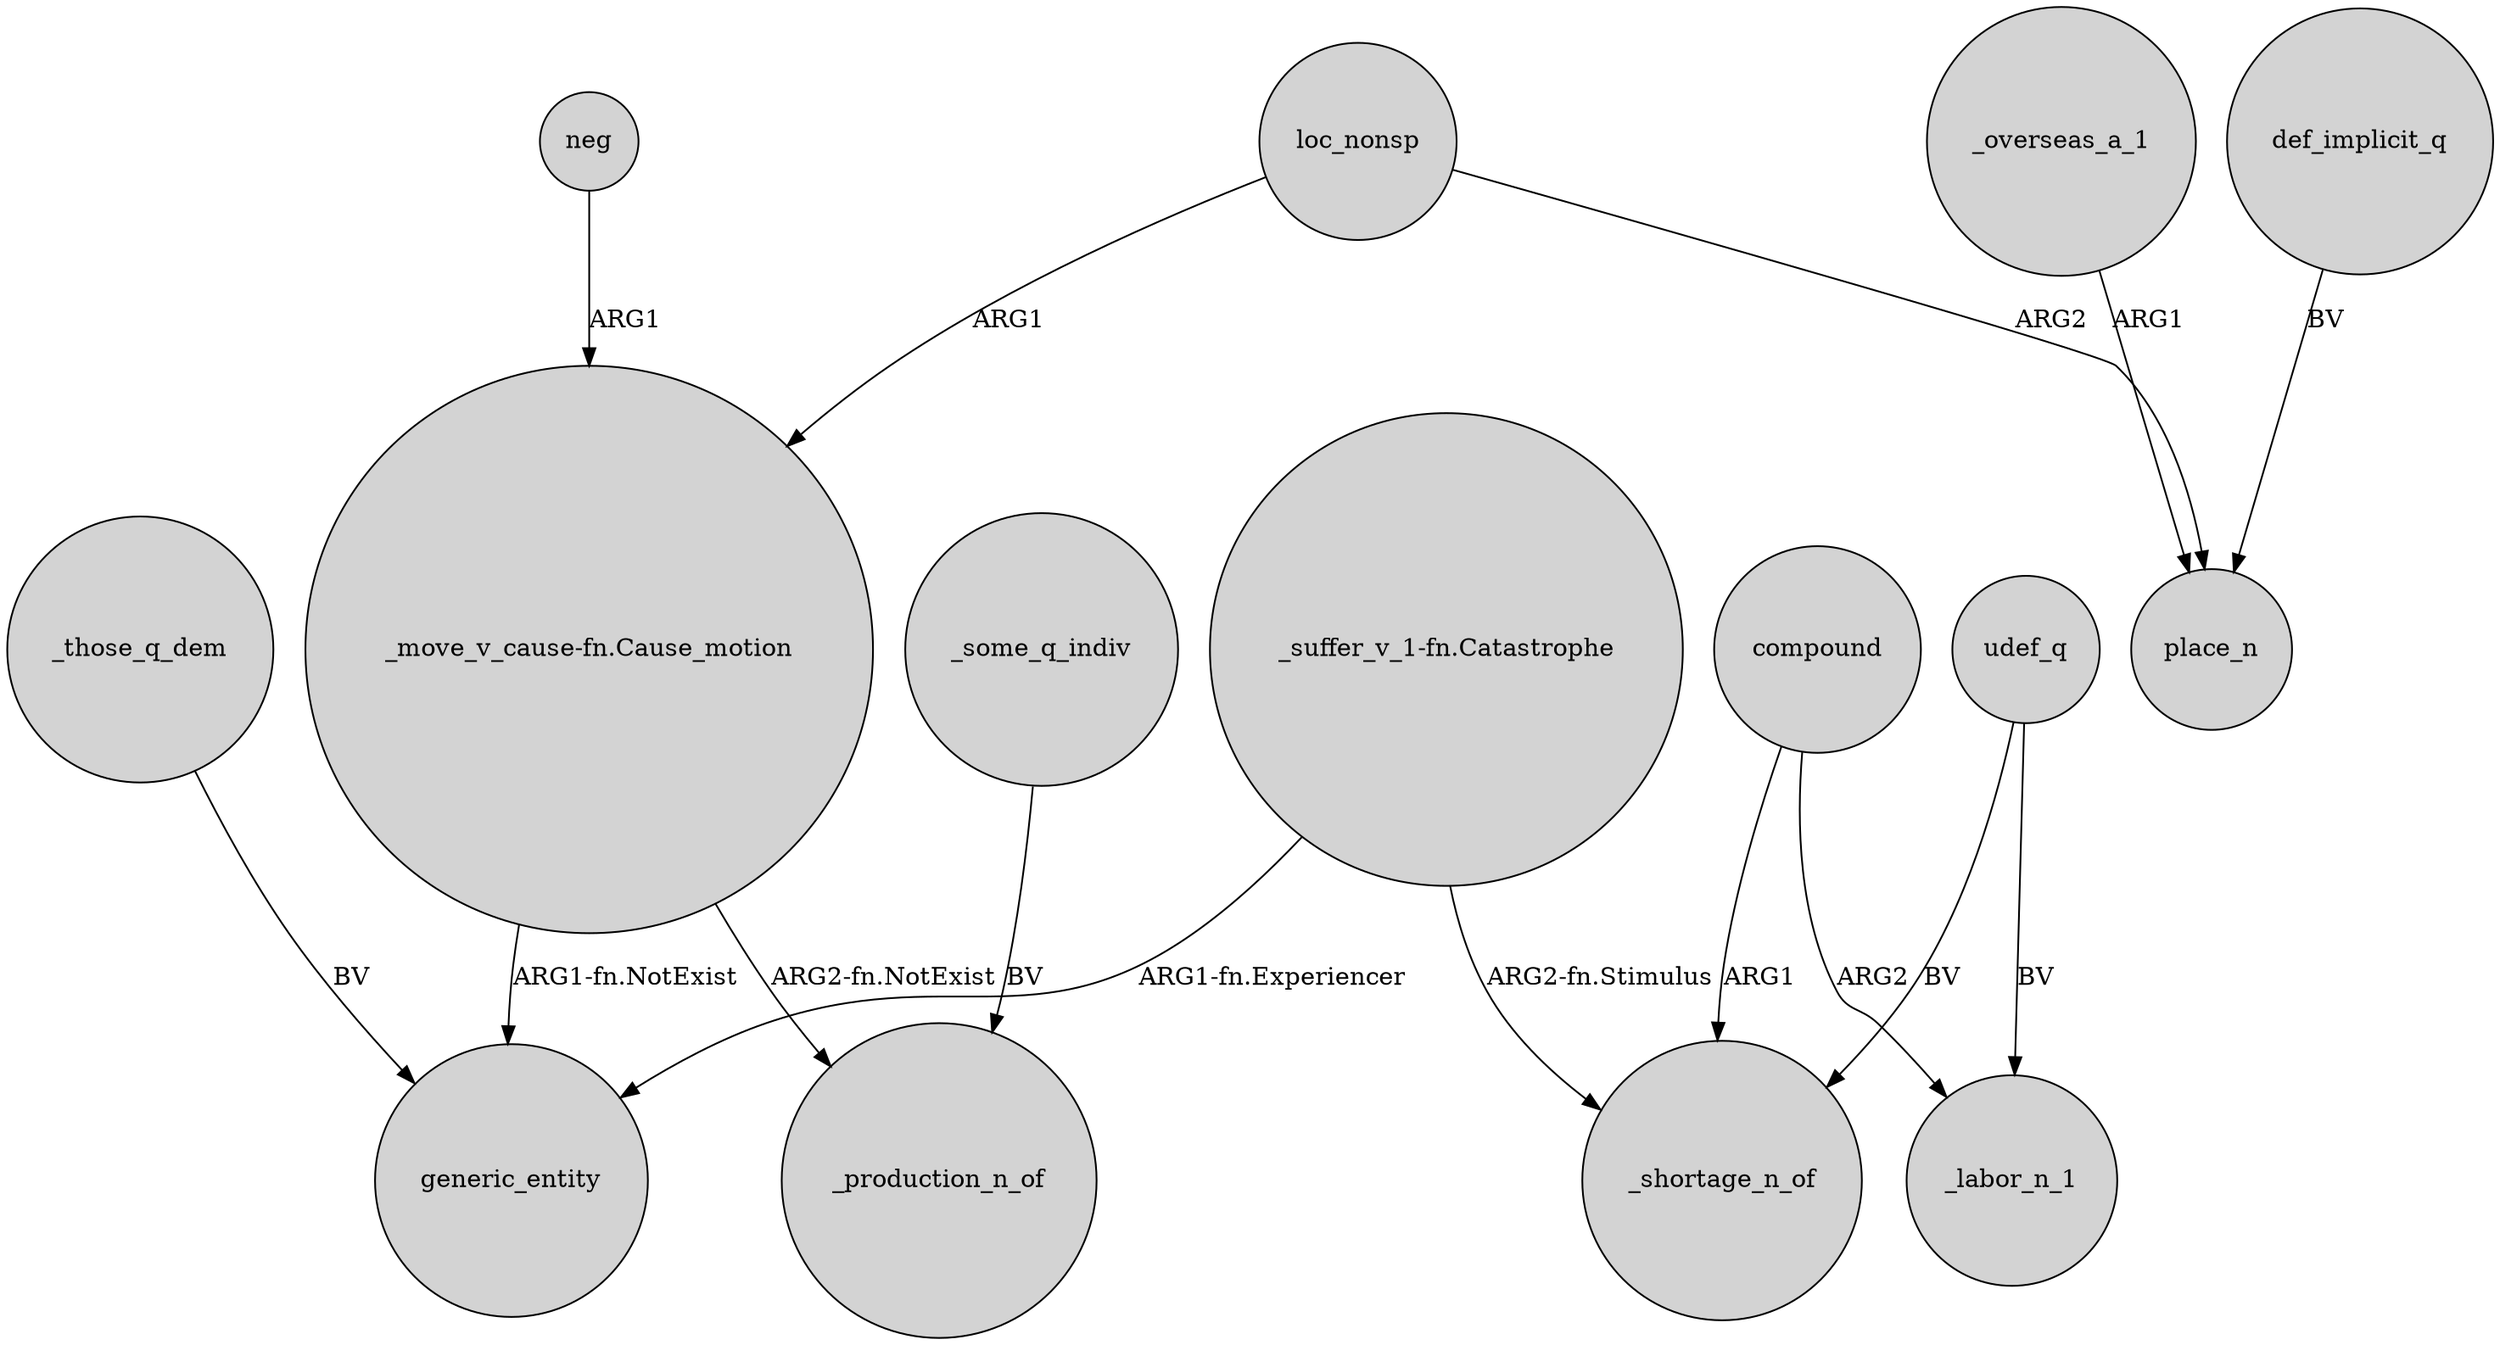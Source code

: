 digraph {
	node [shape=circle style=filled]
	"_move_v_cause-fn.Cause_motion" -> generic_entity [label="ARG1-fn.NotExist"]
	loc_nonsp -> place_n [label=ARG2]
	compound -> _labor_n_1 [label=ARG2]
	def_implicit_q -> place_n [label=BV]
	"_suffer_v_1-fn.Catastrophe" -> _shortage_n_of [label="ARG2-fn.Stimulus"]
	compound -> _shortage_n_of [label=ARG1]
	udef_q -> _shortage_n_of [label=BV]
	loc_nonsp -> "_move_v_cause-fn.Cause_motion" [label=ARG1]
	_overseas_a_1 -> place_n [label=ARG1]
	_some_q_indiv -> _production_n_of [label=BV]
	neg -> "_move_v_cause-fn.Cause_motion" [label=ARG1]
	_those_q_dem -> generic_entity [label=BV]
	"_suffer_v_1-fn.Catastrophe" -> generic_entity [label="ARG1-fn.Experiencer"]
	udef_q -> _labor_n_1 [label=BV]
	"_move_v_cause-fn.Cause_motion" -> _production_n_of [label="ARG2-fn.NotExist"]
}
